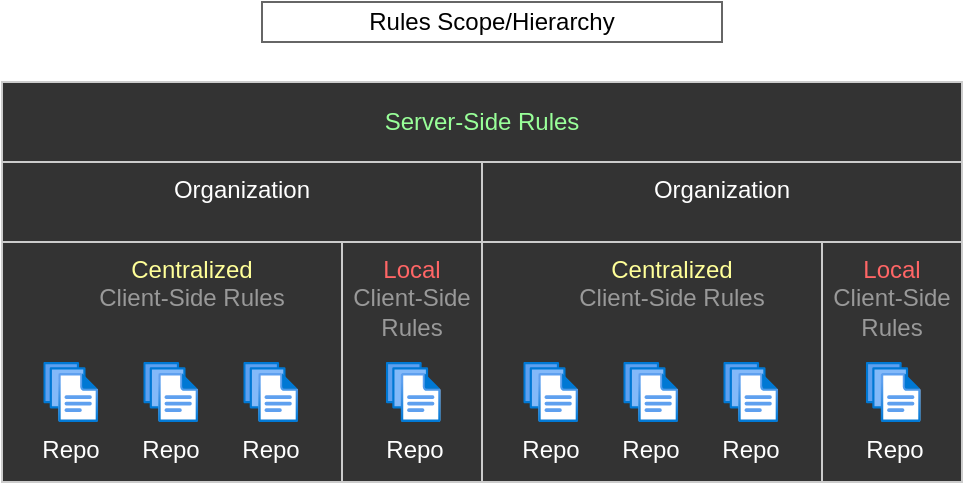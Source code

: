 <mxfile>
    <diagram id="O2QjjLxtZTsg4sCn23vU" name="Page-1">
        <mxGraphModel dx="627" dy="756" grid="1" gridSize="10" guides="1" tooltips="1" connect="1" arrows="1" fold="1" page="1" pageScale="1" pageWidth="1100" pageHeight="850" math="0" shadow="0">
            <root>
                <mxCell id="0"/>
                <mxCell id="1" parent="0"/>
                <mxCell id="2" value="&lt;font color=&quot;#99ff99&quot;&gt;Server-Side Rules&lt;/font&gt;" style="rounded=0;whiteSpace=wrap;html=1;fillColor=#333333;fontColor=#FFFFFF;strokeColor=#CCCCCC;" vertex="1" parent="1">
                    <mxGeometry x="40" y="80" width="480" height="40" as="geometry"/>
                </mxCell>
                <mxCell id="3" value="Organization" style="rounded=0;whiteSpace=wrap;html=1;verticalAlign=top;fillColor=#333333;fontColor=#FFFFFF;strokeColor=#CCCCCC;" vertex="1" parent="1">
                    <mxGeometry x="40" y="120" width="240" height="160" as="geometry"/>
                </mxCell>
                <mxCell id="6" value="&lt;font color=&quot;#ffff99&quot;&gt;&lt;font&gt;Centralized &lt;/font&gt;&lt;br&gt;&lt;/font&gt;&lt;font color=&quot;#999999&quot;&gt;Client-Side Rules&lt;/font&gt;" style="rounded=0;whiteSpace=wrap;html=1;verticalAlign=top;fillColor=#333333;fontColor=#FFFFFF;strokeColor=#CCCCCC;align=center;spacingRight=50;" vertex="1" parent="1">
                    <mxGeometry x="40" y="160" width="240" height="120" as="geometry"/>
                </mxCell>
                <mxCell id="18" value="Repo" style="aspect=fixed;html=1;points=[];align=center;image;fontSize=12;image=img/lib/azure2/general/Files.svg;labelBackgroundColor=none;fontColor=#FFFFFF;strokeColor=#CCCCCC;" vertex="1" parent="1">
                    <mxGeometry x="60.64" y="220" width="27.43" height="30" as="geometry"/>
                </mxCell>
                <mxCell id="19" value="Repo" style="aspect=fixed;html=1;points=[];align=center;image;fontSize=12;image=img/lib/azure2/general/Files.svg;labelBackgroundColor=none;fontColor=#FFFFFF;strokeColor=#CCCCCC;" vertex="1" parent="1">
                    <mxGeometry x="110.64" y="220" width="27.43" height="30" as="geometry"/>
                </mxCell>
                <mxCell id="20" value="Repo" style="aspect=fixed;html=1;points=[];align=center;image;fontSize=12;image=img/lib/azure2/general/Files.svg;labelBackgroundColor=none;fontColor=#FFFFFF;strokeColor=#CCCCCC;" vertex="1" parent="1">
                    <mxGeometry x="160.64" y="220" width="27.43" height="30" as="geometry"/>
                </mxCell>
                <mxCell id="29" value="Rules Scope/Hierarchy" style="text;html=1;fillColor=none;align=center;verticalAlign=middle;whiteSpace=wrap;rounded=0;strokeColor=#666666;" vertex="1" parent="1">
                    <mxGeometry x="170" y="40" width="230" height="20" as="geometry"/>
                </mxCell>
                <mxCell id="35" value="&lt;font color=&quot;#ff6666&quot;&gt;Local &lt;/font&gt;&lt;br&gt;&lt;font color=&quot;#999999&quot;&gt;Client-Side Rules&lt;/font&gt;" style="rounded=0;whiteSpace=wrap;html=1;verticalAlign=top;fillColor=#333333;strokeColor=#CCCCCC;" vertex="1" parent="1">
                    <mxGeometry x="210" y="160" width="70" height="120" as="geometry"/>
                </mxCell>
                <mxCell id="36" value="Repo" style="aspect=fixed;html=1;points=[];align=center;image;fontSize=12;image=img/lib/azure2/general/Files.svg;labelBackgroundColor=none;fontColor=#FFFFFF;strokeColor=#CCCCCC;" vertex="1" parent="1">
                    <mxGeometry x="231.93" y="220" width="27.43" height="30" as="geometry"/>
                </mxCell>
                <mxCell id="37" value="Organization" style="rounded=0;whiteSpace=wrap;html=1;verticalAlign=top;fillColor=#333333;fontColor=#FFFFFF;strokeColor=#CCCCCC;" vertex="1" parent="1">
                    <mxGeometry x="280" y="120" width="240" height="160" as="geometry"/>
                </mxCell>
                <mxCell id="38" value="&lt;font color=&quot;#ffff99&quot;&gt;&lt;font&gt;Centralized &lt;/font&gt;&lt;br&gt;&lt;/font&gt;&lt;font color=&quot;#999999&quot;&gt;Client-Side Rules&lt;/font&gt;" style="rounded=0;whiteSpace=wrap;html=1;verticalAlign=top;fillColor=#333333;fontColor=#FFFFFF;strokeColor=#CCCCCC;spacingRight=50;" vertex="1" parent="1">
                    <mxGeometry x="280" y="160" width="240" height="120" as="geometry"/>
                </mxCell>
                <mxCell id="39" value="Repo" style="aspect=fixed;html=1;points=[];align=center;image;fontSize=12;image=img/lib/azure2/general/Files.svg;labelBackgroundColor=none;fontColor=#FFFFFF;strokeColor=#CCCCCC;" vertex="1" parent="1">
                    <mxGeometry x="300.64" y="220" width="27.43" height="30" as="geometry"/>
                </mxCell>
                <mxCell id="40" value="Repo" style="aspect=fixed;html=1;points=[];align=center;image;fontSize=12;image=img/lib/azure2/general/Files.svg;labelBackgroundColor=none;fontColor=#FFFFFF;strokeColor=#CCCCCC;" vertex="1" parent="1">
                    <mxGeometry x="350.64" y="220" width="27.43" height="30" as="geometry"/>
                </mxCell>
                <mxCell id="41" value="Repo" style="aspect=fixed;html=1;points=[];align=center;image;fontSize=12;image=img/lib/azure2/general/Files.svg;labelBackgroundColor=none;fontColor=#FFFFFF;strokeColor=#CCCCCC;" vertex="1" parent="1">
                    <mxGeometry x="400.64" y="220" width="27.43" height="30" as="geometry"/>
                </mxCell>
                <mxCell id="42" value="&lt;font color=&quot;#ff6666&quot;&gt;Local &lt;/font&gt;&lt;br&gt;&lt;font color=&quot;#999999&quot;&gt;Client-Side Rules&lt;/font&gt;" style="rounded=0;whiteSpace=wrap;html=1;verticalAlign=top;fillColor=#333333;strokeColor=#CCCCCC;" vertex="1" parent="1">
                    <mxGeometry x="450" y="160" width="70" height="120" as="geometry"/>
                </mxCell>
                <mxCell id="43" value="Repo" style="aspect=fixed;html=1;points=[];align=center;image;fontSize=12;image=img/lib/azure2/general/Files.svg;labelBackgroundColor=none;fontColor=#FFFFFF;strokeColor=#CCCCCC;" vertex="1" parent="1">
                    <mxGeometry x="471.93" y="220" width="27.43" height="30" as="geometry"/>
                </mxCell>
            </root>
        </mxGraphModel>
    </diagram>
</mxfile>